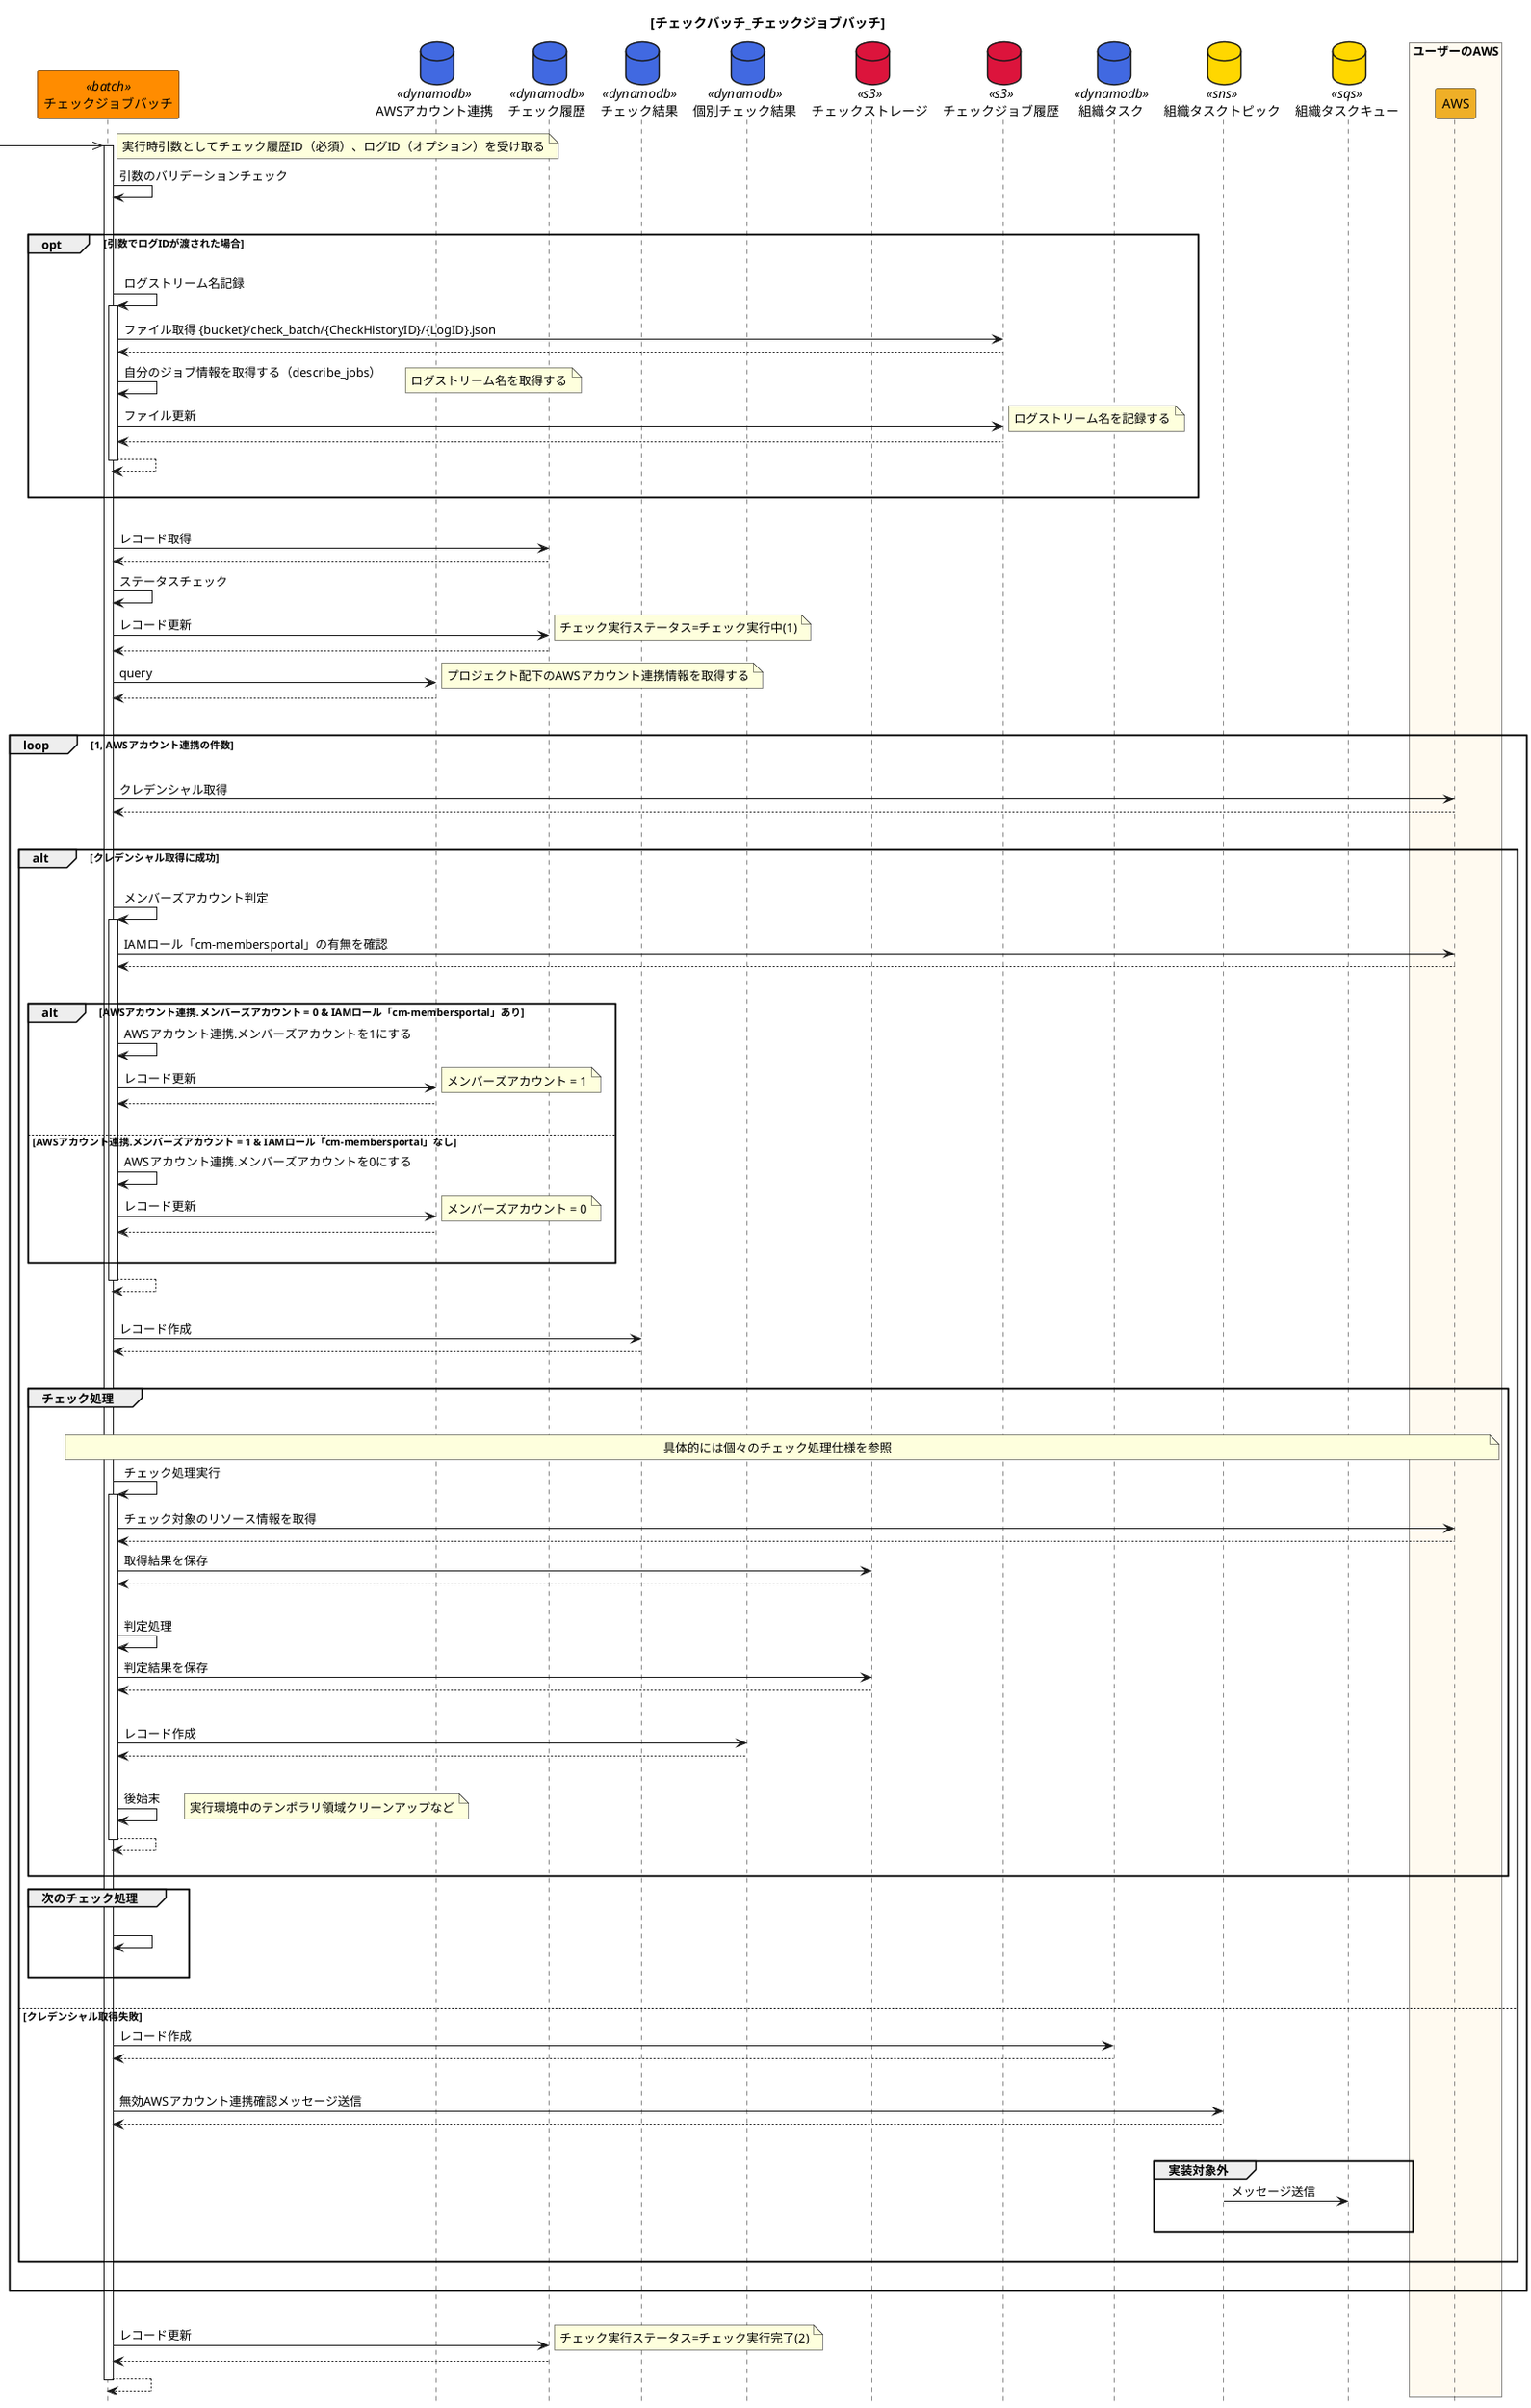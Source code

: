 @startuml{Batch_チェック_チェックジョブバッチ.png}
title [チェックバッチ_チェックジョブバッチ]
hide footbox

participant チェックジョブバッチ as batch_check_job <<batch>> #darkorange
'database プロジェクト as table_projects <<dynamodb>> #royalblue
database AWSアカウント連携 as table_awsac_coops <<dynamodb>> #royalblue
database チェック履歴 as table_check_history <<dynamodb>> #royalblue
database チェック結果 as table_check_results <<dynamodb>> #royalblue
database 個別チェック結果 as table_check_resultitems <<dynamodb>> #royalblue
database チェックストレージ as storage <<s3>> #crimson
database チェックジョブ履歴 as storage_check_joblog <<s3>> #crimson
database 組織タスク as table_org_task <<dynamodb>> #royalblue
database 組織タスクトピック as topic_org_task <<sns>> #gold
database 組織タスクキュー as queue_org_task <<sqs>> #gold
box "ユーザーのAWS" #floralwhite
participant AWS as users_aws #efaf27
end box

->> batch_check_job
note right :実行時引数としてチェック履歴ID（必須）、ログID（オプション）を受け取る
activate batch_check_job
    batch_check_job -> batch_check_job :引数のバリデーションチェック
    |||
    opt 引数でログIDが渡された場合
    |||
    batch_check_job -> batch_check_job :ログストリーム名記録
    activate batch_check_job
        batch_check_job -> storage_check_joblog :ファイル取得 {bucket}/check_batch/{CheckHistoryID}/{LogID}.json
        storage_check_joblog --> batch_check_job
        batch_check_job -> batch_check_job :自分のジョブ情報を取得する（describe_jobs）
        note right :ログストリーム名を取得する
        batch_check_job -> storage_check_joblog :ファイル更新
        note right :ログストリーム名を記録する
        storage_check_joblog --> batch_check_job
        batch_check_job --> batch_check_job
    deactivate batch_check_job
    |||
    end
    |||
    batch_check_job -> table_check_history :レコード取得
    table_check_history --> batch_check_job
    batch_check_job -> batch_check_job :ステータスチェック
    batch_check_job -> table_check_history :レコード更新
    note right :チェック実行ステータス=チェック実行中(1)
    table_check_history --> batch_check_job
    batch_check_job -> table_awsac_coops :query
    note right :プロジェクト配下のAWSアカウント連携情報を取得する
    table_awsac_coops --> batch_check_job
    |||
    loop 1, AWSアカウント連携の件数
        |||
        batch_check_job -> users_aws :クレデンシャル取得
        users_aws --> batch_check_job
        |||
        alt クレデンシャル取得に成功
        |||
        batch_check_job -> batch_check_job :メンバーズアカウント判定
        activate batch_check_job
            batch_check_job -> users_aws :IAMロール「cm-membersportal」の有無を確認
            users_aws --> batch_check_job
            |||
            alt AWSアカウント連携.メンバーズアカウント = 0 & IAMロール「cm-membersportal」あり
                batch_check_job -> batch_check_job :AWSアカウント連携.メンバーズアカウントを1にする
                batch_check_job -> table_awsac_coops :レコード更新
                note right :メンバーズアカウント = 1
                table_awsac_coops --> batch_check_job
                |||
            else AWSアカウント連携.メンバーズアカウント = 1 & IAMロール「cm-membersportal」なし
                batch_check_job -> batch_check_job :AWSアカウント連携.メンバーズアカウントを0にする
                batch_check_job -> table_awsac_coops :レコード更新
                note right :メンバーズアカウント = 0
                table_awsac_coops --> batch_check_job
                |||
            end
            batch_check_job --> batch_check_job
        deactivate batch_check_job
        |||
        batch_check_job -> table_check_results :レコード作成
        table_check_results --> batch_check_job
        |||
        group チェック処理
            |||
                note over batch_check_job, users_aws :具体的には個々のチェック処理仕様を参照
                batch_check_job -> batch_check_job :チェック処理実行
                activate batch_check_job
                    batch_check_job -> users_aws :チェック対象のリソース情報を取得
                    users_aws --> batch_check_job
                    batch_check_job -> storage :取得結果を保存
                    storage --> batch_check_job
                    |||
                    batch_check_job -> batch_check_job :判定処理
                    batch_check_job -> storage :判定結果を保存
                    storage --> batch_check_job
                    |||
                    batch_check_job -> table_check_resultitems :レコード作成
                    table_check_resultitems --> batch_check_job
                    |||
                    batch_check_job -> batch_check_job :後始末
                    note right :実行環境中のテンポラリ領域クリーンアップなど
                    batch_check_job --> batch_check_job
                |||
            deactivate batch_check_job
        end
        group 次のチェック処理
            |||
            batch_check_job -> batch_check_job
            |||
        end
        |||
        else クレデンシャル取得失敗
            batch_check_job -> table_org_task :レコード作成
            table_org_task --> batch_check_job
            |||
            batch_check_job -> topic_org_task :無効AWSアカウント連携確認メッセージ送信
            topic_org_task --> batch_check_job
            |||
            group 実装対象外
                topic_org_task -> queue_org_task :メッセージ送信
                |||
            end
            |||
        end
        |||
    end
    |||
    batch_check_job -> table_check_history :レコード更新
    note right :チェック実行ステータス=チェック実行完了(2)
    table_check_history --> batch_check_job
    batch_check_job --> batch_check_job
deactivate batch_check_job

@enduml
